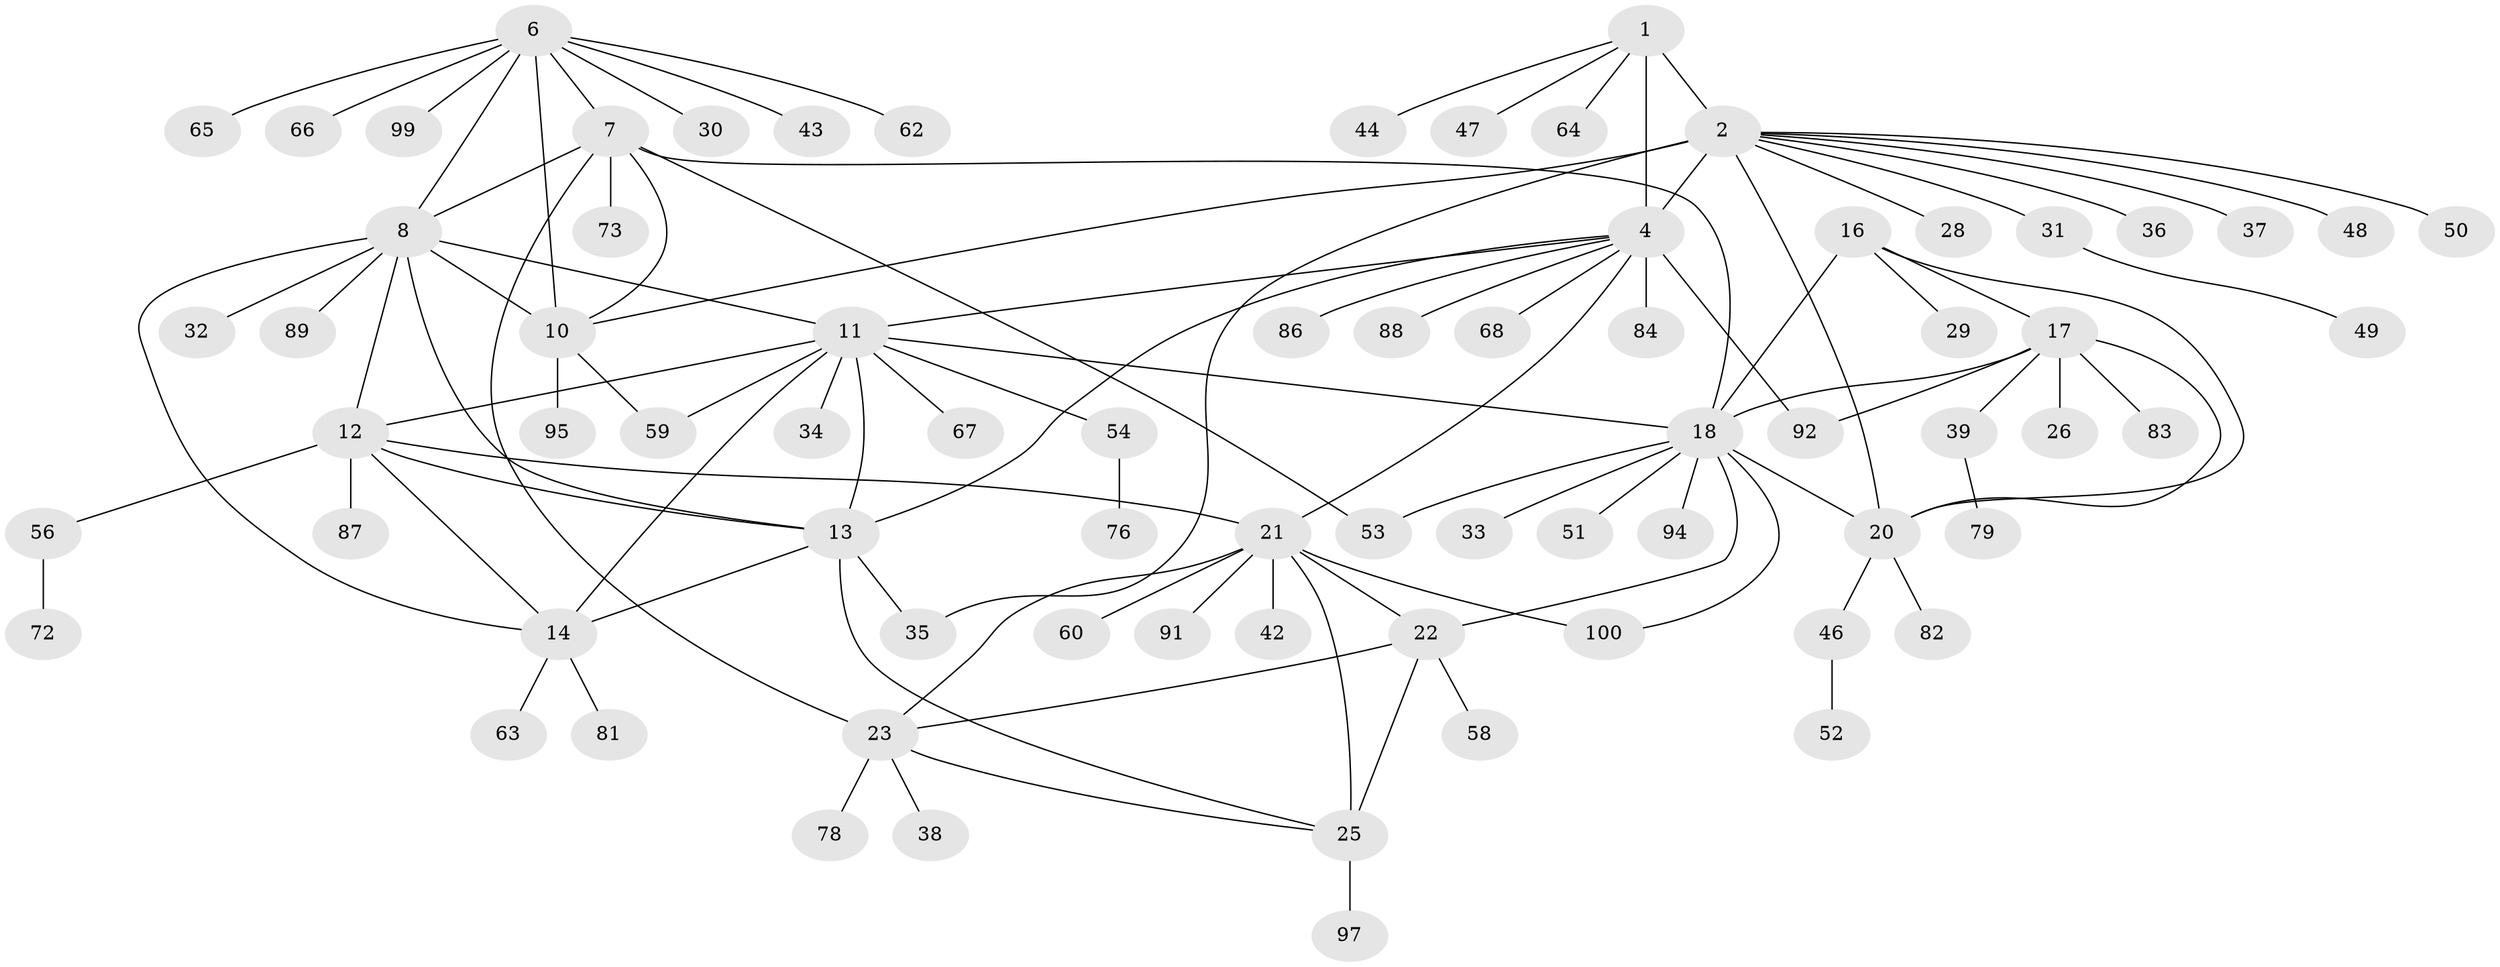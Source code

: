 // original degree distribution, {7: 0.06, 8: 0.08, 9: 0.04, 6: 0.02, 10: 0.02, 5: 0.03, 1: 0.56, 2: 0.18, 3: 0.01}
// Generated by graph-tools (version 1.1) at 2025/42/03/06/25 10:42:13]
// undirected, 75 vertices, 103 edges
graph export_dot {
graph [start="1"]
  node [color=gray90,style=filled];
  1;
  2 [super="+3"];
  4 [super="+5"];
  6 [super="+9"];
  7 [super="+55"];
  8 [super="+15"];
  10 [super="+27"];
  11 [super="+96"];
  12 [super="+40"];
  13 [super="+77"];
  14 [super="+90"];
  16;
  17 [super="+98"];
  18 [super="+19"];
  20 [super="+57"];
  21 [super="+24"];
  22 [super="+45"];
  23 [super="+69"];
  25 [super="+85"];
  26;
  28 [super="+74"];
  29;
  30;
  31;
  32 [super="+71"];
  33;
  34;
  35 [super="+80"];
  36 [super="+41"];
  37;
  38;
  39 [super="+75"];
  42;
  43;
  44;
  46;
  47;
  48;
  49;
  50;
  51;
  52 [super="+61"];
  53;
  54;
  56 [super="+70"];
  58;
  59;
  60;
  62;
  63;
  64;
  65;
  66;
  67;
  68;
  72;
  73;
  76;
  78;
  79;
  81;
  82;
  83;
  84 [super="+93"];
  86;
  87;
  88;
  89;
  91;
  92;
  94;
  95;
  97;
  99;
  100;
  1 -- 2 [weight=2];
  1 -- 4 [weight=2];
  1 -- 44;
  1 -- 47;
  1 -- 64;
  2 -- 4 [weight=4];
  2 -- 10;
  2 -- 36;
  2 -- 48;
  2 -- 50;
  2 -- 35;
  2 -- 37;
  2 -- 20;
  2 -- 28;
  2 -- 31;
  4 -- 68;
  4 -- 86;
  4 -- 13;
  4 -- 84;
  4 -- 88;
  4 -- 92;
  4 -- 11;
  4 -- 21;
  6 -- 7 [weight=2];
  6 -- 8 [weight=2];
  6 -- 10 [weight=2];
  6 -- 62;
  6 -- 65;
  6 -- 66;
  6 -- 99;
  6 -- 43;
  6 -- 30;
  7 -- 8;
  7 -- 10;
  7 -- 18;
  7 -- 23;
  7 -- 53;
  7 -- 73;
  8 -- 10;
  8 -- 32;
  8 -- 89;
  8 -- 11;
  8 -- 12;
  8 -- 13;
  8 -- 14;
  10 -- 59;
  10 -- 95;
  11 -- 12;
  11 -- 13;
  11 -- 14;
  11 -- 34;
  11 -- 54;
  11 -- 59;
  11 -- 67;
  11 -- 18;
  12 -- 13;
  12 -- 14;
  12 -- 56;
  12 -- 87;
  12 -- 21;
  13 -- 14;
  13 -- 25;
  13 -- 35;
  14 -- 63;
  14 -- 81;
  16 -- 17;
  16 -- 18 [weight=2];
  16 -- 20;
  16 -- 29;
  17 -- 18 [weight=2];
  17 -- 20;
  17 -- 26;
  17 -- 39;
  17 -- 83;
  17 -- 92;
  18 -- 20 [weight=2];
  18 -- 51;
  18 -- 53;
  18 -- 94;
  18 -- 33;
  18 -- 100;
  18 -- 22;
  20 -- 46;
  20 -- 82;
  21 -- 22 [weight=2];
  21 -- 23 [weight=2];
  21 -- 25 [weight=2];
  21 -- 42;
  21 -- 91;
  21 -- 100;
  21 -- 60;
  22 -- 23;
  22 -- 25;
  22 -- 58;
  23 -- 25;
  23 -- 38;
  23 -- 78;
  25 -- 97;
  31 -- 49;
  39 -- 79;
  46 -- 52;
  54 -- 76;
  56 -- 72;
}
